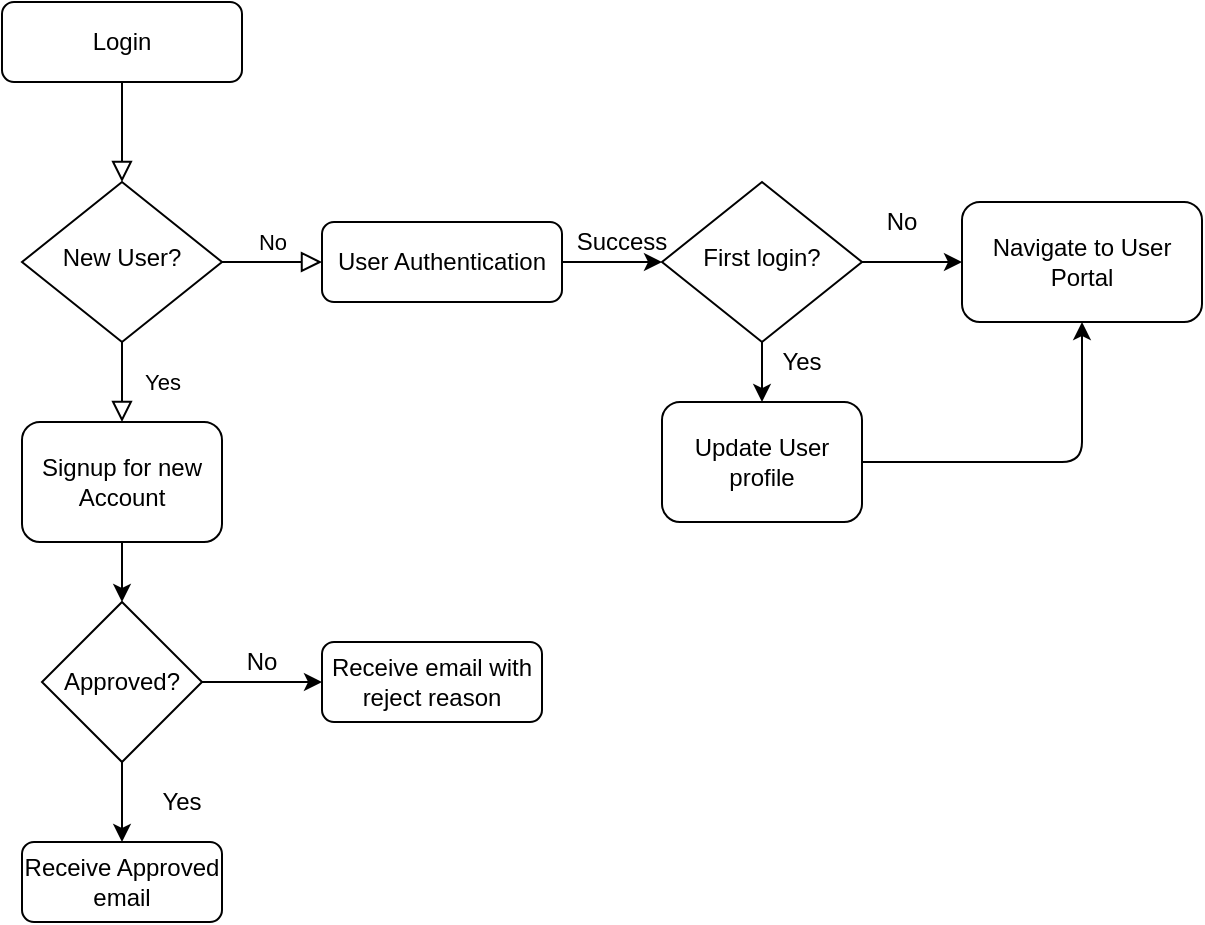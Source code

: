 <mxfile version="13.3.0" type="device" pages="3"><diagram id="C5RBs43oDa-KdzZeNtuy" name="User flow"><mxGraphModel dx="946" dy="548" grid="1" gridSize="10" guides="1" tooltips="1" connect="1" arrows="1" fold="1" page="1" pageScale="1" pageWidth="827" pageHeight="1169" math="0" shadow="0"><root><mxCell id="WIyWlLk6GJQsqaUBKTNV-0"/><mxCell id="WIyWlLk6GJQsqaUBKTNV-1" parent="WIyWlLk6GJQsqaUBKTNV-0"/><mxCell id="WIyWlLk6GJQsqaUBKTNV-2" value="" style="rounded=0;html=1;jettySize=auto;orthogonalLoop=1;fontSize=11;endArrow=block;endFill=0;endSize=8;strokeWidth=1;shadow=0;labelBackgroundColor=none;edgeStyle=orthogonalEdgeStyle;" parent="WIyWlLk6GJQsqaUBKTNV-1" source="WIyWlLk6GJQsqaUBKTNV-3" target="WIyWlLk6GJQsqaUBKTNV-6" edge="1"><mxGeometry relative="1" as="geometry"/></mxCell><mxCell id="WIyWlLk6GJQsqaUBKTNV-3" value="Login" style="rounded=1;whiteSpace=wrap;html=1;fontSize=12;glass=0;strokeWidth=1;shadow=0;" parent="WIyWlLk6GJQsqaUBKTNV-1" vertex="1"><mxGeometry x="160" y="80" width="120" height="40" as="geometry"/></mxCell><mxCell id="WIyWlLk6GJQsqaUBKTNV-4" value="Yes" style="rounded=0;html=1;jettySize=auto;orthogonalLoop=1;fontSize=11;endArrow=block;endFill=0;endSize=8;strokeWidth=1;shadow=0;labelBackgroundColor=none;edgeStyle=orthogonalEdgeStyle;" parent="WIyWlLk6GJQsqaUBKTNV-1" source="WIyWlLk6GJQsqaUBKTNV-6" edge="1"><mxGeometry y="20" relative="1" as="geometry"><mxPoint as="offset"/><mxPoint x="220" y="290" as="targetPoint"/></mxGeometry></mxCell><mxCell id="WIyWlLk6GJQsqaUBKTNV-5" value="No" style="edgeStyle=orthogonalEdgeStyle;rounded=0;html=1;jettySize=auto;orthogonalLoop=1;fontSize=11;endArrow=block;endFill=0;endSize=8;strokeWidth=1;shadow=0;labelBackgroundColor=none;" parent="WIyWlLk6GJQsqaUBKTNV-1" source="WIyWlLk6GJQsqaUBKTNV-6" target="WIyWlLk6GJQsqaUBKTNV-7" edge="1"><mxGeometry y="10" relative="1" as="geometry"><mxPoint as="offset"/></mxGeometry></mxCell><mxCell id="WIyWlLk6GJQsqaUBKTNV-6" value="New User?" style="rhombus;whiteSpace=wrap;html=1;shadow=0;fontFamily=Helvetica;fontSize=12;align=center;strokeWidth=1;spacing=6;spacingTop=-4;" parent="WIyWlLk6GJQsqaUBKTNV-1" vertex="1"><mxGeometry x="170" y="170" width="100" height="80" as="geometry"/></mxCell><mxCell id="WIyWlLk6GJQsqaUBKTNV-7" value="User Authentication" style="rounded=1;whiteSpace=wrap;html=1;fontSize=12;glass=0;strokeWidth=1;shadow=0;" parent="WIyWlLk6GJQsqaUBKTNV-1" vertex="1"><mxGeometry x="320" y="190" width="120" height="40" as="geometry"/></mxCell><mxCell id="WpPh974P6eFuINHDQC08-2" value="Signup for new Account" style="rounded=1;whiteSpace=wrap;html=1;" parent="WIyWlLk6GJQsqaUBKTNV-1" vertex="1"><mxGeometry x="170" y="290" width="100" height="60" as="geometry"/></mxCell><mxCell id="WpPh974P6eFuINHDQC08-4" value="Approved?" style="rhombus;whiteSpace=wrap;html=1;" parent="WIyWlLk6GJQsqaUBKTNV-1" vertex="1"><mxGeometry x="180" y="380" width="80" height="80" as="geometry"/></mxCell><mxCell id="WpPh974P6eFuINHDQC08-9" value="" style="endArrow=classic;html=1;exitX=0.5;exitY=1;exitDx=0;exitDy=0;" parent="WIyWlLk6GJQsqaUBKTNV-1" source="WpPh974P6eFuINHDQC08-2" target="WpPh974P6eFuINHDQC08-4" edge="1"><mxGeometry width="50" height="50" relative="1" as="geometry"><mxPoint x="410" y="310" as="sourcePoint"/><mxPoint x="460" y="260" as="targetPoint"/></mxGeometry></mxCell><mxCell id="WpPh974P6eFuINHDQC08-10" value="Receive email with reject reason" style="rounded=1;whiteSpace=wrap;html=1;" parent="WIyWlLk6GJQsqaUBKTNV-1" vertex="1"><mxGeometry x="320" y="400" width="110" height="40" as="geometry"/></mxCell><mxCell id="WpPh974P6eFuINHDQC08-11" value="" style="endArrow=classic;html=1;exitX=1;exitY=0.5;exitDx=0;exitDy=0;entryX=0;entryY=0.5;entryDx=0;entryDy=0;" parent="WIyWlLk6GJQsqaUBKTNV-1" source="WpPh974P6eFuINHDQC08-4" target="WpPh974P6eFuINHDQC08-10" edge="1"><mxGeometry width="50" height="50" relative="1" as="geometry"><mxPoint x="260" y="450" as="sourcePoint"/><mxPoint x="310" y="400" as="targetPoint"/></mxGeometry></mxCell><mxCell id="WpPh974P6eFuINHDQC08-12" value="No" style="text;html=1;strokeColor=none;fillColor=none;align=center;verticalAlign=middle;whiteSpace=wrap;rounded=0;" parent="WIyWlLk6GJQsqaUBKTNV-1" vertex="1"><mxGeometry x="270" y="400" width="40" height="20" as="geometry"/></mxCell><mxCell id="WpPh974P6eFuINHDQC08-13" value="Receive Approved email" style="rounded=1;whiteSpace=wrap;html=1;" parent="WIyWlLk6GJQsqaUBKTNV-1" vertex="1"><mxGeometry x="170" y="500" width="100" height="40" as="geometry"/></mxCell><mxCell id="WpPh974P6eFuINHDQC08-14" value="" style="endArrow=classic;html=1;exitX=0.5;exitY=1;exitDx=0;exitDy=0;entryX=0.5;entryY=0;entryDx=0;entryDy=0;" parent="WIyWlLk6GJQsqaUBKTNV-1" source="WpPh974P6eFuINHDQC08-4" target="WpPh974P6eFuINHDQC08-13" edge="1"><mxGeometry width="50" height="50" relative="1" as="geometry"><mxPoint x="210" y="510" as="sourcePoint"/><mxPoint x="260" y="460" as="targetPoint"/></mxGeometry></mxCell><mxCell id="WpPh974P6eFuINHDQC08-15" value="Yes" style="text;html=1;strokeColor=none;fillColor=none;align=center;verticalAlign=middle;whiteSpace=wrap;rounded=0;" parent="WIyWlLk6GJQsqaUBKTNV-1" vertex="1"><mxGeometry x="230" y="470" width="40" height="20" as="geometry"/></mxCell><mxCell id="4ODOZ094HLgFlPleEEnQ-3" value="First login?" style="rhombus;whiteSpace=wrap;html=1;shadow=0;fontFamily=Helvetica;fontSize=12;align=center;strokeWidth=1;spacing=6;spacingTop=-4;" vertex="1" parent="WIyWlLk6GJQsqaUBKTNV-1"><mxGeometry x="490" y="170" width="100" height="80" as="geometry"/></mxCell><mxCell id="4ODOZ094HLgFlPleEEnQ-4" value="" style="endArrow=classic;html=1;entryX=0;entryY=0.5;entryDx=0;entryDy=0;exitX=1;exitY=0.5;exitDx=0;exitDy=0;" edge="1" parent="WIyWlLk6GJQsqaUBKTNV-1" source="WIyWlLk6GJQsqaUBKTNV-7" target="4ODOZ094HLgFlPleEEnQ-3"><mxGeometry width="50" height="50" relative="1" as="geometry"><mxPoint x="390" y="320" as="sourcePoint"/><mxPoint x="440" y="270" as="targetPoint"/></mxGeometry></mxCell><mxCell id="4ODOZ094HLgFlPleEEnQ-5" value="" style="endArrow=classic;html=1;exitX=1;exitY=0.5;exitDx=0;exitDy=0;" edge="1" parent="WIyWlLk6GJQsqaUBKTNV-1" source="4ODOZ094HLgFlPleEEnQ-3"><mxGeometry width="50" height="50" relative="1" as="geometry"><mxPoint x="610" y="220" as="sourcePoint"/><mxPoint x="640" y="210" as="targetPoint"/></mxGeometry></mxCell><mxCell id="4ODOZ094HLgFlPleEEnQ-6" value="" style="endArrow=classic;html=1;exitX=0.5;exitY=1;exitDx=0;exitDy=0;" edge="1" parent="WIyWlLk6GJQsqaUBKTNV-1" source="4ODOZ094HLgFlPleEEnQ-3"><mxGeometry width="50" height="50" relative="1" as="geometry"><mxPoint x="530" y="280" as="sourcePoint"/><mxPoint x="540" y="280" as="targetPoint"/></mxGeometry></mxCell><mxCell id="4ODOZ094HLgFlPleEEnQ-7" value="Success" style="text;html=1;strokeColor=none;fillColor=none;align=center;verticalAlign=middle;whiteSpace=wrap;rounded=0;" vertex="1" parent="WIyWlLk6GJQsqaUBKTNV-1"><mxGeometry x="450" y="190" width="40" height="20" as="geometry"/></mxCell><mxCell id="4ODOZ094HLgFlPleEEnQ-8" value="No" style="text;html=1;strokeColor=none;fillColor=none;align=center;verticalAlign=middle;whiteSpace=wrap;rounded=0;" vertex="1" parent="WIyWlLk6GJQsqaUBKTNV-1"><mxGeometry x="590" y="180" width="40" height="20" as="geometry"/></mxCell><mxCell id="4ODOZ094HLgFlPleEEnQ-9" value="Yes" style="text;html=1;strokeColor=none;fillColor=none;align=center;verticalAlign=middle;whiteSpace=wrap;rounded=0;" vertex="1" parent="WIyWlLk6GJQsqaUBKTNV-1"><mxGeometry x="540" y="250" width="40" height="20" as="geometry"/></mxCell><mxCell id="4ODOZ094HLgFlPleEEnQ-10" value="Update User profile" style="rounded=1;whiteSpace=wrap;html=1;" vertex="1" parent="WIyWlLk6GJQsqaUBKTNV-1"><mxGeometry x="490" y="280" width="100" height="60" as="geometry"/></mxCell><mxCell id="4ODOZ094HLgFlPleEEnQ-12" value="Navigate to User Portal" style="rounded=1;whiteSpace=wrap;html=1;" vertex="1" parent="WIyWlLk6GJQsqaUBKTNV-1"><mxGeometry x="640" y="180" width="120" height="60" as="geometry"/></mxCell><mxCell id="4ODOZ094HLgFlPleEEnQ-13" value="" style="endArrow=classic;html=1;exitX=1;exitY=0.5;exitDx=0;exitDy=0;entryX=0.5;entryY=1;entryDx=0;entryDy=0;" edge="1" parent="WIyWlLk6GJQsqaUBKTNV-1" source="4ODOZ094HLgFlPleEEnQ-10" target="4ODOZ094HLgFlPleEEnQ-12"><mxGeometry width="50" height="50" relative="1" as="geometry"><mxPoint x="610" y="330" as="sourcePoint"/><mxPoint x="660" y="280" as="targetPoint"/><Array as="points"><mxPoint x="700" y="310"/></Array></mxGeometry></mxCell></root></mxGraphModel></diagram><diagram id="LLd2Jq3o9HyVC-2hWbmc" name="Admin flow"><mxGraphModel dx="946" dy="548" grid="1" gridSize="10" guides="1" tooltips="1" connect="1" arrows="1" fold="1" page="1" pageScale="1" pageWidth="850" pageHeight="1100" math="0" shadow="0"><root><mxCell id="6kwhJRIwjpSF8En59gUF-0"/><mxCell id="6kwhJRIwjpSF8En59gUF-1" parent="6kwhJRIwjpSF8En59gUF-0"/><mxCell id="yDiK1W4PvkqxjM6x57WD-0" value="Login" style="rounded=1;whiteSpace=wrap;html=1;fontSize=12;glass=0;strokeWidth=1;shadow=0;" vertex="1" parent="6kwhJRIwjpSF8En59gUF-1"><mxGeometry x="200" y="80" width="120" height="40" as="geometry"/></mxCell><mxCell id="yDiK1W4PvkqxjM6x57WD-1" value="Admin Panel" style="rounded=1;whiteSpace=wrap;html=1;" vertex="1" parent="6kwhJRIwjpSF8En59gUF-1"><mxGeometry x="200" y="160" width="120" height="40" as="geometry"/></mxCell><mxCell id="yDiK1W4PvkqxjM6x57WD-2" value="" style="endArrow=classic;html=1;entryX=0.5;entryY=0;entryDx=0;entryDy=0;" edge="1" parent="6kwhJRIwjpSF8En59gUF-1" target="yDiK1W4PvkqxjM6x57WD-1"><mxGeometry width="50" height="50" relative="1" as="geometry"><mxPoint x="260" y="121" as="sourcePoint"/><mxPoint x="285" y="110" as="targetPoint"/></mxGeometry></mxCell><mxCell id="yDiK1W4PvkqxjM6x57WD-3" value="Click on Admin Panel" style="text;html=1;strokeColor=none;fillColor=none;align=center;verticalAlign=middle;whiteSpace=wrap;rounded=0;" vertex="1" parent="6kwhJRIwjpSF8En59gUF-1"><mxGeometry x="210" y="130" width="120" height="10" as="geometry"/></mxCell><mxCell id="yDiK1W4PvkqxjM6x57WD-28" value="" style="edgeStyle=orthogonalEdgeStyle;rounded=0;orthogonalLoop=1;jettySize=auto;html=1;" edge="1" parent="6kwhJRIwjpSF8En59gUF-1" source="yDiK1W4PvkqxjM6x57WD-5" target="yDiK1W4PvkqxjM6x57WD-26"><mxGeometry relative="1" as="geometry"/></mxCell><mxCell id="yDiK1W4PvkqxjM6x57WD-5" value="User Manager" style="rounded=1;whiteSpace=wrap;html=1;" vertex="1" parent="6kwhJRIwjpSF8En59gUF-1"><mxGeometry x="200" y="240" width="120" height="40" as="geometry"/></mxCell><mxCell id="yDiK1W4PvkqxjM6x57WD-6" value="" style="endArrow=classic;html=1;exitX=0.5;exitY=1;exitDx=0;exitDy=0;entryX=0.5;entryY=0;entryDx=0;entryDy=0;" edge="1" parent="6kwhJRIwjpSF8En59gUF-1" source="yDiK1W4PvkqxjM6x57WD-1" target="yDiK1W4PvkqxjM6x57WD-5"><mxGeometry width="50" height="50" relative="1" as="geometry"><mxPoint x="350" y="230" as="sourcePoint"/><mxPoint x="400" y="180" as="targetPoint"/></mxGeometry></mxCell><mxCell id="yDiK1W4PvkqxjM6x57WD-7" value="Click on User Manager" style="text;html=1;strokeColor=none;fillColor=none;align=center;verticalAlign=middle;whiteSpace=wrap;rounded=0;" vertex="1" parent="6kwhJRIwjpSF8En59gUF-1"><mxGeometry x="190" y="210" width="140" height="10" as="geometry"/></mxCell><mxCell id="yDiK1W4PvkqxjM6x57WD-9" value="List of Pending Users" style="rounded=1;whiteSpace=wrap;html=1;" vertex="1" parent="6kwhJRIwjpSF8En59gUF-1"><mxGeometry x="200" y="320" width="120" height="40" as="geometry"/></mxCell><mxCell id="yDiK1W4PvkqxjM6x57WD-10" value="" style="endArrow=classic;html=1;exitX=0.5;exitY=1;exitDx=0;exitDy=0;entryX=0.5;entryY=0;entryDx=0;entryDy=0;" edge="1" parent="6kwhJRIwjpSF8En59gUF-1" source="yDiK1W4PvkqxjM6x57WD-5" target="yDiK1W4PvkqxjM6x57WD-9"><mxGeometry width="50" height="50" relative="1" as="geometry"><mxPoint x="260" y="310" as="sourcePoint"/><mxPoint x="310" y="260" as="targetPoint"/></mxGeometry></mxCell><mxCell id="yDiK1W4PvkqxjM6x57WD-11" value="Filter Pending Users" style="text;html=1;strokeColor=none;fillColor=none;align=center;verticalAlign=middle;whiteSpace=wrap;rounded=0;" vertex="1" parent="6kwhJRIwjpSF8En59gUF-1"><mxGeometry x="180" y="290" width="160" height="20" as="geometry"/></mxCell><mxCell id="yDiK1W4PvkqxjM6x57WD-12" value="Show User details" style="rounded=1;whiteSpace=wrap;html=1;" vertex="1" parent="6kwhJRIwjpSF8En59gUF-1"><mxGeometry x="200" y="400" width="120" height="40" as="geometry"/></mxCell><mxCell id="yDiK1W4PvkqxjM6x57WD-13" value="" style="endArrow=classic;html=1;exitX=0.5;exitY=1;exitDx=0;exitDy=0;entryX=0.5;entryY=0;entryDx=0;entryDy=0;" edge="1" parent="6kwhJRIwjpSF8En59gUF-1" source="yDiK1W4PvkqxjM6x57WD-9" target="yDiK1W4PvkqxjM6x57WD-12"><mxGeometry width="50" height="50" relative="1" as="geometry"><mxPoint x="300" y="390" as="sourcePoint"/><mxPoint x="350" y="340" as="targetPoint"/></mxGeometry></mxCell><mxCell id="yDiK1W4PvkqxjM6x57WD-14" value="Click on Pending User entry" style="text;html=1;strokeColor=none;fillColor=none;align=center;verticalAlign=middle;whiteSpace=wrap;rounded=0;" vertex="1" parent="6kwhJRIwjpSF8En59gUF-1"><mxGeometry x="180" y="370" width="170" height="20" as="geometry"/></mxCell><mxCell id="yDiK1W4PvkqxjM6x57WD-15" value="Update User" style="rhombus;whiteSpace=wrap;html=1;" vertex="1" parent="6kwhJRIwjpSF8En59gUF-1"><mxGeometry x="220" y="480" width="80" height="80" as="geometry"/></mxCell><mxCell id="yDiK1W4PvkqxjM6x57WD-16" value="" style="endArrow=classic;html=1;exitX=0.5;exitY=1;exitDx=0;exitDy=0;entryX=0.5;entryY=0;entryDx=0;entryDy=0;" edge="1" parent="6kwhJRIwjpSF8En59gUF-1" source="yDiK1W4PvkqxjM6x57WD-12" target="yDiK1W4PvkqxjM6x57WD-15"><mxGeometry width="50" height="50" relative="1" as="geometry"><mxPoint x="310" y="480" as="sourcePoint"/><mxPoint x="360" y="430" as="targetPoint"/></mxGeometry></mxCell><mxCell id="yDiK1W4PvkqxjM6x57WD-17" value="User Approved" style="rounded=1;whiteSpace=wrap;html=1;" vertex="1" parent="6kwhJRIwjpSF8En59gUF-1"><mxGeometry x="200" y="600" width="120" height="40" as="geometry"/></mxCell><mxCell id="yDiK1W4PvkqxjM6x57WD-18" value="Add Reject Reason" style="rounded=1;whiteSpace=wrap;html=1;" vertex="1" parent="6kwhJRIwjpSF8En59gUF-1"><mxGeometry x="340" y="495" width="110" height="50" as="geometry"/></mxCell><mxCell id="yDiK1W4PvkqxjM6x57WD-19" value="" style="endArrow=classic;html=1;entryX=0;entryY=0.5;entryDx=0;entryDy=0;" edge="1" parent="6kwhJRIwjpSF8En59gUF-1" target="yDiK1W4PvkqxjM6x57WD-18"><mxGeometry width="50" height="50" relative="1" as="geometry"><mxPoint x="300" y="520" as="sourcePoint"/><mxPoint x="350" y="470" as="targetPoint"/></mxGeometry></mxCell><mxCell id="yDiK1W4PvkqxjM6x57WD-20" value="" style="endArrow=classic;html=1;exitX=0.5;exitY=1;exitDx=0;exitDy=0;entryX=0.5;entryY=0;entryDx=0;entryDy=0;" edge="1" parent="6kwhJRIwjpSF8En59gUF-1" source="yDiK1W4PvkqxjM6x57WD-15" target="yDiK1W4PvkqxjM6x57WD-17"><mxGeometry width="50" height="50" relative="1" as="geometry"><mxPoint x="270" y="580" as="sourcePoint"/><mxPoint x="320" y="530" as="targetPoint"/></mxGeometry></mxCell><mxCell id="yDiK1W4PvkqxjM6x57WD-21" value="Approved" style="text;html=1;strokeColor=none;fillColor=none;align=center;verticalAlign=middle;whiteSpace=wrap;rounded=0;" vertex="1" parent="6kwhJRIwjpSF8En59gUF-1"><mxGeometry x="270" y="560" width="40" height="20" as="geometry"/></mxCell><mxCell id="yDiK1W4PvkqxjM6x57WD-22" value="Rejected" style="text;html=1;strokeColor=none;fillColor=none;align=center;verticalAlign=middle;whiteSpace=wrap;rounded=0;" vertex="1" parent="6kwhJRIwjpSF8En59gUF-1"><mxGeometry x="300" y="495" width="40" height="20" as="geometry"/></mxCell><mxCell id="yDiK1W4PvkqxjM6x57WD-24" value="Reject Email sent to User" style="rounded=1;whiteSpace=wrap;html=1;" vertex="1" parent="6kwhJRIwjpSF8En59gUF-1"><mxGeometry x="490" y="497.5" width="130" height="45" as="geometry"/></mxCell><mxCell id="yDiK1W4PvkqxjM6x57WD-25" value="" style="endArrow=classic;html=1;exitX=1;exitY=0.5;exitDx=0;exitDy=0;entryX=0;entryY=0.5;entryDx=0;entryDy=0;" edge="1" parent="6kwhJRIwjpSF8En59gUF-1" source="yDiK1W4PvkqxjM6x57WD-18" target="yDiK1W4PvkqxjM6x57WD-24"><mxGeometry width="50" height="50" relative="1" as="geometry"><mxPoint x="460" y="470" as="sourcePoint"/><mxPoint x="510" y="420" as="targetPoint"/></mxGeometry></mxCell><mxCell id="yDiK1W4PvkqxjM6x57WD-30" value="" style="edgeStyle=orthogonalEdgeStyle;rounded=0;orthogonalLoop=1;jettySize=auto;html=1;" edge="1" parent="6kwhJRIwjpSF8En59gUF-1" source="yDiK1W4PvkqxjM6x57WD-26" target="yDiK1W4PvkqxjM6x57WD-29"><mxGeometry relative="1" as="geometry"/></mxCell><mxCell id="yDiK1W4PvkqxjM6x57WD-26" value="Click on Approved User" style="rounded=1;whiteSpace=wrap;html=1;" vertex="1" parent="6kwhJRIwjpSF8En59gUF-1"><mxGeometry x="360" y="240" width="120" height="40" as="geometry"/></mxCell><mxCell id="yDiK1W4PvkqxjM6x57WD-33" value="" style="edgeStyle=orthogonalEdgeStyle;rounded=0;orthogonalLoop=1;jettySize=auto;html=1;" edge="1" parent="6kwhJRIwjpSF8En59gUF-1" source="yDiK1W4PvkqxjM6x57WD-29" target="yDiK1W4PvkqxjM6x57WD-31"><mxGeometry relative="1" as="geometry"/></mxCell><mxCell id="yDiK1W4PvkqxjM6x57WD-29" value="Show User Details" style="rounded=1;whiteSpace=wrap;html=1;" vertex="1" parent="6kwhJRIwjpSF8En59gUF-1"><mxGeometry x="520" y="240" width="120" height="40" as="geometry"/></mxCell><mxCell id="yDiK1W4PvkqxjM6x57WD-31" value="Delete User?" style="rhombus;whiteSpace=wrap;html=1;" vertex="1" parent="6kwhJRIwjpSF8En59gUF-1"><mxGeometry x="680" y="220" width="80" height="80" as="geometry"/></mxCell><mxCell id="yDiK1W4PvkqxjM6x57WD-32" value="User Deleted" style="rounded=1;whiteSpace=wrap;html=1;" vertex="1" parent="6kwhJRIwjpSF8En59gUF-1"><mxGeometry x="675" y="330" width="90" height="40" as="geometry"/></mxCell><mxCell id="yDiK1W4PvkqxjM6x57WD-40" value="" style="endArrow=classic;html=1;exitX=0.5;exitY=1;exitDx=0;exitDy=0;entryX=0.5;entryY=0;entryDx=0;entryDy=0;" edge="1" parent="6kwhJRIwjpSF8En59gUF-1" source="yDiK1W4PvkqxjM6x57WD-31" target="yDiK1W4PvkqxjM6x57WD-32"><mxGeometry width="50" height="50" relative="1" as="geometry"><mxPoint x="750" y="320" as="sourcePoint"/><mxPoint x="800" y="270" as="targetPoint"/></mxGeometry></mxCell><mxCell id="yDiK1W4PvkqxjM6x57WD-41" value="Yes" style="text;html=1;strokeColor=none;fillColor=none;align=center;verticalAlign=middle;whiteSpace=wrap;rounded=0;" vertex="1" parent="6kwhJRIwjpSF8En59gUF-1"><mxGeometry x="720" y="300" width="40" height="20" as="geometry"/></mxCell></root></mxGraphModel></diagram><diagram id="mwOm_c0SAu4N3s3Jmjw6" name="Super Admin Flow"><mxGraphModel dx="946" dy="548" grid="1" gridSize="10" guides="1" tooltips="1" connect="1" arrows="1" fold="1" page="1" pageScale="1" pageWidth="850" pageHeight="1100" math="0" shadow="0"><root><mxCell id="NGZmS3lknwURiPOp6Os6-0"/><mxCell id="NGZmS3lknwURiPOp6Os6-1" parent="NGZmS3lknwURiPOp6Os6-0"/><mxCell id="NGZmS3lknwURiPOp6Os6-2" value="Login" style="rounded=1;whiteSpace=wrap;html=1;fontSize=12;glass=0;strokeWidth=1;shadow=0;" vertex="1" parent="NGZmS3lknwURiPOp6Os6-1"><mxGeometry x="190" y="20" width="120" height="40" as="geometry"/></mxCell><mxCell id="NGZmS3lknwURiPOp6Os6-3" value="Admin Panel" style="rounded=1;whiteSpace=wrap;html=1;" vertex="1" parent="NGZmS3lknwURiPOp6Os6-1"><mxGeometry x="190" y="100" width="120" height="40" as="geometry"/></mxCell><mxCell id="NGZmS3lknwURiPOp6Os6-4" value="" style="endArrow=classic;html=1;entryX=0.5;entryY=0;entryDx=0;entryDy=0;" edge="1" parent="NGZmS3lknwURiPOp6Os6-1" target="NGZmS3lknwURiPOp6Os6-3"><mxGeometry width="50" height="50" relative="1" as="geometry"><mxPoint x="250" y="61" as="sourcePoint"/><mxPoint x="275" y="50" as="targetPoint"/></mxGeometry></mxCell><mxCell id="NGZmS3lknwURiPOp6Os6-5" value="Click on Admin Panel" style="text;html=1;strokeColor=none;fillColor=none;align=center;verticalAlign=middle;whiteSpace=wrap;rounded=0;" vertex="1" parent="NGZmS3lknwURiPOp6Os6-1"><mxGeometry x="200" y="70" width="120" height="10" as="geometry"/></mxCell><mxCell id="NGZmS3lknwURiPOp6Os6-6" value="" style="edgeStyle=orthogonalEdgeStyle;rounded=0;orthogonalLoop=1;jettySize=auto;html=1;" edge="1" parent="NGZmS3lknwURiPOp6Os6-1" source="NGZmS3lknwURiPOp6Os6-7" target="NGZmS3lknwURiPOp6Os6-27"><mxGeometry relative="1" as="geometry"/></mxCell><mxCell id="NGZmS3lknwURiPOp6Os6-7" value="User Manager" style="rounded=1;whiteSpace=wrap;html=1;" vertex="1" parent="NGZmS3lknwURiPOp6Os6-1"><mxGeometry x="190" y="180" width="120" height="40" as="geometry"/></mxCell><mxCell id="NGZmS3lknwURiPOp6Os6-8" value="" style="endArrow=classic;html=1;exitX=0.5;exitY=1;exitDx=0;exitDy=0;entryX=0.5;entryY=0;entryDx=0;entryDy=0;" edge="1" parent="NGZmS3lknwURiPOp6Os6-1" source="NGZmS3lknwURiPOp6Os6-3" target="NGZmS3lknwURiPOp6Os6-7"><mxGeometry width="50" height="50" relative="1" as="geometry"><mxPoint x="340" y="170" as="sourcePoint"/><mxPoint x="390" y="120" as="targetPoint"/></mxGeometry></mxCell><mxCell id="NGZmS3lknwURiPOp6Os6-9" value="Click on User Manager" style="text;html=1;strokeColor=none;fillColor=none;align=center;verticalAlign=middle;whiteSpace=wrap;rounded=0;" vertex="1" parent="NGZmS3lknwURiPOp6Os6-1"><mxGeometry x="180" y="150" width="140" height="10" as="geometry"/></mxCell><mxCell id="NGZmS3lknwURiPOp6Os6-10" value="List of Pending Users" style="rounded=1;whiteSpace=wrap;html=1;" vertex="1" parent="NGZmS3lknwURiPOp6Os6-1"><mxGeometry x="190" y="260" width="120" height="40" as="geometry"/></mxCell><mxCell id="NGZmS3lknwURiPOp6Os6-11" value="" style="endArrow=classic;html=1;exitX=0.5;exitY=1;exitDx=0;exitDy=0;entryX=0.5;entryY=0;entryDx=0;entryDy=0;" edge="1" parent="NGZmS3lknwURiPOp6Os6-1" source="NGZmS3lknwURiPOp6Os6-7" target="NGZmS3lknwURiPOp6Os6-10"><mxGeometry width="50" height="50" relative="1" as="geometry"><mxPoint x="250" y="250" as="sourcePoint"/><mxPoint x="300" y="200" as="targetPoint"/></mxGeometry></mxCell><mxCell id="NGZmS3lknwURiPOp6Os6-12" value="Filter Pending Users" style="text;html=1;strokeColor=none;fillColor=none;align=center;verticalAlign=middle;whiteSpace=wrap;rounded=0;" vertex="1" parent="NGZmS3lknwURiPOp6Os6-1"><mxGeometry x="170" y="230" width="160" height="20" as="geometry"/></mxCell><mxCell id="NGZmS3lknwURiPOp6Os6-13" value="Show User details" style="rounded=1;whiteSpace=wrap;html=1;" vertex="1" parent="NGZmS3lknwURiPOp6Os6-1"><mxGeometry x="190" y="340" width="120" height="40" as="geometry"/></mxCell><mxCell id="NGZmS3lknwURiPOp6Os6-14" value="" style="endArrow=classic;html=1;exitX=0.5;exitY=1;exitDx=0;exitDy=0;entryX=0.5;entryY=0;entryDx=0;entryDy=0;" edge="1" parent="NGZmS3lknwURiPOp6Os6-1" source="NGZmS3lknwURiPOp6Os6-10" target="NGZmS3lknwURiPOp6Os6-13"><mxGeometry width="50" height="50" relative="1" as="geometry"><mxPoint x="290" y="330" as="sourcePoint"/><mxPoint x="340" y="280" as="targetPoint"/></mxGeometry></mxCell><mxCell id="NGZmS3lknwURiPOp6Os6-15" value="Click on Pending User entry" style="text;html=1;strokeColor=none;fillColor=none;align=center;verticalAlign=middle;whiteSpace=wrap;rounded=0;" vertex="1" parent="NGZmS3lknwURiPOp6Os6-1"><mxGeometry x="170" y="310" width="170" height="20" as="geometry"/></mxCell><mxCell id="NGZmS3lknwURiPOp6Os6-35" value="" style="edgeStyle=orthogonalEdgeStyle;rounded=0;orthogonalLoop=1;jettySize=auto;html=1;" edge="1" parent="NGZmS3lknwURiPOp6Os6-1" source="NGZmS3lknwURiPOp6Os6-16" target="NGZmS3lknwURiPOp6Os6-34"><mxGeometry relative="1" as="geometry"/></mxCell><mxCell id="NGZmS3lknwURiPOp6Os6-16" value="Update User" style="rhombus;whiteSpace=wrap;html=1;" vertex="1" parent="NGZmS3lknwURiPOp6Os6-1"><mxGeometry x="210" y="420" width="80" height="80" as="geometry"/></mxCell><mxCell id="NGZmS3lknwURiPOp6Os6-17" value="" style="endArrow=classic;html=1;exitX=0.5;exitY=1;exitDx=0;exitDy=0;entryX=0.5;entryY=0;entryDx=0;entryDy=0;" edge="1" parent="NGZmS3lknwURiPOp6Os6-1" source="NGZmS3lknwURiPOp6Os6-13" target="NGZmS3lknwURiPOp6Os6-16"><mxGeometry width="50" height="50" relative="1" as="geometry"><mxPoint x="300" y="420" as="sourcePoint"/><mxPoint x="350" y="370" as="targetPoint"/></mxGeometry></mxCell><mxCell id="NGZmS3lknwURiPOp6Os6-18" value="User Approved" style="rounded=1;whiteSpace=wrap;html=1;" vertex="1" parent="NGZmS3lknwURiPOp6Os6-1"><mxGeometry x="190" y="630" width="120" height="40" as="geometry"/></mxCell><mxCell id="NGZmS3lknwURiPOp6Os6-19" value="Add Reject Reason" style="rounded=1;whiteSpace=wrap;html=1;" vertex="1" parent="NGZmS3lknwURiPOp6Os6-1"><mxGeometry x="350" y="435" width="110" height="50" as="geometry"/></mxCell><mxCell id="NGZmS3lknwURiPOp6Os6-20" value="" style="endArrow=classic;html=1;entryX=0;entryY=0.5;entryDx=0;entryDy=0;" edge="1" parent="NGZmS3lknwURiPOp6Os6-1" target="NGZmS3lknwURiPOp6Os6-19"><mxGeometry width="50" height="50" relative="1" as="geometry"><mxPoint x="290" y="460" as="sourcePoint"/><mxPoint x="340" y="410" as="targetPoint"/></mxGeometry></mxCell><mxCell id="NGZmS3lknwURiPOp6Os6-22" value="Approved" style="text;html=1;strokeColor=none;fillColor=none;align=center;verticalAlign=middle;whiteSpace=wrap;rounded=0;" vertex="1" parent="NGZmS3lknwURiPOp6Os6-1"><mxGeometry x="260" y="500" width="40" height="20" as="geometry"/></mxCell><mxCell id="NGZmS3lknwURiPOp6Os6-23" value="Rejected" style="text;html=1;strokeColor=none;fillColor=none;align=center;verticalAlign=middle;whiteSpace=wrap;rounded=0;" vertex="1" parent="NGZmS3lknwURiPOp6Os6-1"><mxGeometry x="290" y="435" width="40" height="20" as="geometry"/></mxCell><mxCell id="NGZmS3lknwURiPOp6Os6-24" value="Reject Email sent to User" style="rounded=1;whiteSpace=wrap;html=1;" vertex="1" parent="NGZmS3lknwURiPOp6Os6-1"><mxGeometry x="505" y="437.5" width="130" height="45" as="geometry"/></mxCell><mxCell id="NGZmS3lknwURiPOp6Os6-25" value="" style="endArrow=classic;html=1;exitX=1;exitY=0.5;exitDx=0;exitDy=0;entryX=0;entryY=0.5;entryDx=0;entryDy=0;" edge="1" parent="NGZmS3lknwURiPOp6Os6-1" source="NGZmS3lknwURiPOp6Os6-19" target="NGZmS3lknwURiPOp6Os6-24"><mxGeometry width="50" height="50" relative="1" as="geometry"><mxPoint x="450" y="410" as="sourcePoint"/><mxPoint x="500" y="360" as="targetPoint"/></mxGeometry></mxCell><mxCell id="NGZmS3lknwURiPOp6Os6-26" value="" style="edgeStyle=orthogonalEdgeStyle;rounded=0;orthogonalLoop=1;jettySize=auto;html=1;" edge="1" parent="NGZmS3lknwURiPOp6Os6-1" source="NGZmS3lknwURiPOp6Os6-27" target="NGZmS3lknwURiPOp6Os6-29"><mxGeometry relative="1" as="geometry"/></mxCell><mxCell id="NGZmS3lknwURiPOp6Os6-27" value="Click on Approved User" style="rounded=1;whiteSpace=wrap;html=1;" vertex="1" parent="NGZmS3lknwURiPOp6Os6-1"><mxGeometry x="350" y="180" width="120" height="40" as="geometry"/></mxCell><mxCell id="NGZmS3lknwURiPOp6Os6-28" value="" style="edgeStyle=orthogonalEdgeStyle;rounded=0;orthogonalLoop=1;jettySize=auto;html=1;" edge="1" parent="NGZmS3lknwURiPOp6Os6-1" source="NGZmS3lknwURiPOp6Os6-29" target="NGZmS3lknwURiPOp6Os6-30"><mxGeometry relative="1" as="geometry"/></mxCell><mxCell id="NGZmS3lknwURiPOp6Os6-29" value="Show User Details" style="rounded=1;whiteSpace=wrap;html=1;" vertex="1" parent="NGZmS3lknwURiPOp6Os6-1"><mxGeometry x="510" y="180" width="120" height="40" as="geometry"/></mxCell><mxCell id="NGZmS3lknwURiPOp6Os6-30" value="Delete User?" style="rhombus;whiteSpace=wrap;html=1;" vertex="1" parent="NGZmS3lknwURiPOp6Os6-1"><mxGeometry x="670" y="160" width="80" height="80" as="geometry"/></mxCell><mxCell id="NGZmS3lknwURiPOp6Os6-31" value="User Deleted" style="rounded=1;whiteSpace=wrap;html=1;" vertex="1" parent="NGZmS3lknwURiPOp6Os6-1"><mxGeometry x="665" y="270" width="90" height="40" as="geometry"/></mxCell><mxCell id="NGZmS3lknwURiPOp6Os6-32" value="" style="endArrow=classic;html=1;exitX=0.5;exitY=1;exitDx=0;exitDy=0;entryX=0.5;entryY=0;entryDx=0;entryDy=0;" edge="1" parent="NGZmS3lknwURiPOp6Os6-1" source="NGZmS3lknwURiPOp6Os6-30" target="NGZmS3lknwURiPOp6Os6-31"><mxGeometry width="50" height="50" relative="1" as="geometry"><mxPoint x="740" y="260" as="sourcePoint"/><mxPoint x="790" y="210" as="targetPoint"/></mxGeometry></mxCell><mxCell id="NGZmS3lknwURiPOp6Os6-33" value="Yes" style="text;html=1;strokeColor=none;fillColor=none;align=center;verticalAlign=middle;whiteSpace=wrap;rounded=0;" vertex="1" parent="NGZmS3lknwURiPOp6Os6-1"><mxGeometry x="710" y="240" width="40" height="20" as="geometry"/></mxCell><mxCell id="NGZmS3lknwURiPOp6Os6-34" value="Is User Admin?" style="rhombus;whiteSpace=wrap;html=1;" vertex="1" parent="NGZmS3lknwURiPOp6Os6-1"><mxGeometry x="210" y="530" width="80" height="80" as="geometry"/></mxCell><mxCell id="NGZmS3lknwURiPOp6Os6-42" value="" style="endArrow=classic;html=1;exitX=0.5;exitY=1;exitDx=0;exitDy=0;entryX=0.5;entryY=0;entryDx=0;entryDy=0;" edge="1" parent="NGZmS3lknwURiPOp6Os6-1" source="NGZmS3lknwURiPOp6Os6-34" target="NGZmS3lknwURiPOp6Os6-18"><mxGeometry width="50" height="50" relative="1" as="geometry"><mxPoint x="290" y="620" as="sourcePoint"/><mxPoint x="340" y="570" as="targetPoint"/></mxGeometry></mxCell><mxCell id="NGZmS3lknwURiPOp6Os6-43" value="User Approved and selected as Admin" style="rounded=1;whiteSpace=wrap;html=1;" vertex="1" parent="NGZmS3lknwURiPOp6Os6-1"><mxGeometry x="340" y="545" width="110" height="50" as="geometry"/></mxCell><mxCell id="NGZmS3lknwURiPOp6Os6-44" value="" style="endArrow=classic;html=1;exitX=1;exitY=0.5;exitDx=0;exitDy=0;entryX=0;entryY=0.5;entryDx=0;entryDy=0;" edge="1" parent="NGZmS3lknwURiPOp6Os6-1" source="NGZmS3lknwURiPOp6Os6-34" target="NGZmS3lknwURiPOp6Os6-43"><mxGeometry width="50" height="50" relative="1" as="geometry"><mxPoint x="300" y="570" as="sourcePoint"/><mxPoint x="350" y="520" as="targetPoint"/></mxGeometry></mxCell><mxCell id="NGZmS3lknwURiPOp6Os6-45" value="Yes" style="text;html=1;strokeColor=none;fillColor=none;align=center;verticalAlign=middle;whiteSpace=wrap;rounded=0;" vertex="1" parent="NGZmS3lknwURiPOp6Os6-1"><mxGeometry x="290" y="550" width="40" height="20" as="geometry"/></mxCell><mxCell id="NGZmS3lknwURiPOp6Os6-46" value="No" style="text;html=1;strokeColor=none;fillColor=none;align=center;verticalAlign=middle;whiteSpace=wrap;rounded=0;" vertex="1" parent="NGZmS3lknwURiPOp6Os6-1"><mxGeometry x="250" y="610" width="40" height="20" as="geometry"/></mxCell><mxCell id="NGZmS3lknwURiPOp6Os6-47" value="Make User Admin?" style="rhombus;whiteSpace=wrap;html=1;" vertex="1" parent="NGZmS3lknwURiPOp6Os6-1"><mxGeometry x="530" y="70" width="80" height="80" as="geometry"/></mxCell><mxCell id="NGZmS3lknwURiPOp6Os6-48" value="" style="endArrow=classic;html=1;exitX=0.5;exitY=0;exitDx=0;exitDy=0;entryX=0.5;entryY=1;entryDx=0;entryDy=0;" edge="1" parent="NGZmS3lknwURiPOp6Os6-1" source="NGZmS3lknwURiPOp6Os6-29" target="NGZmS3lknwURiPOp6Os6-47"><mxGeometry width="50" height="50" relative="1" as="geometry"><mxPoint x="580" y="170" as="sourcePoint"/><mxPoint x="630" y="120" as="targetPoint"/></mxGeometry></mxCell><mxCell id="NGZmS3lknwURiPOp6Os6-49" value="Remove User as Admin?" style="rhombus;whiteSpace=wrap;html=1;" vertex="1" parent="NGZmS3lknwURiPOp6Os6-1"><mxGeometry x="530" y="250" width="80" height="80" as="geometry"/></mxCell><mxCell id="NGZmS3lknwURiPOp6Os6-50" value="" style="endArrow=classic;html=1;exitX=0.5;exitY=1;exitDx=0;exitDy=0;entryX=0.5;entryY=0;entryDx=0;entryDy=0;" edge="1" parent="NGZmS3lknwURiPOp6Os6-1" source="NGZmS3lknwURiPOp6Os6-29" target="NGZmS3lknwURiPOp6Os6-49"><mxGeometry width="50" height="50" relative="1" as="geometry"><mxPoint x="600" y="240" as="sourcePoint"/><mxPoint x="650" y="190" as="targetPoint"/></mxGeometry></mxCell><mxCell id="NGZmS3lknwURiPOp6Os6-51" value="User selected as Admin" style="rounded=1;whiteSpace=wrap;html=1;" vertex="1" parent="NGZmS3lknwURiPOp6Os6-1"><mxGeometry x="635" y="90" width="90" height="40" as="geometry"/></mxCell><mxCell id="NGZmS3lknwURiPOp6Os6-52" value="" style="endArrow=classic;html=1;exitX=1;exitY=0.5;exitDx=0;exitDy=0;entryX=0;entryY=0.5;entryDx=0;entryDy=0;" edge="1" parent="NGZmS3lknwURiPOp6Os6-1" source="NGZmS3lknwURiPOp6Os6-47" target="NGZmS3lknwURiPOp6Os6-51"><mxGeometry width="50" height="50" relative="1" as="geometry"><mxPoint x="610" y="90" as="sourcePoint"/><mxPoint x="660" y="40" as="targetPoint"/></mxGeometry></mxCell><mxCell id="NGZmS3lknwURiPOp6Os6-53" value="User removed as Admin" style="rounded=1;whiteSpace=wrap;html=1;" vertex="1" parent="NGZmS3lknwURiPOp6Os6-1"><mxGeometry x="525" y="360" width="90" height="40" as="geometry"/></mxCell><mxCell id="NGZmS3lknwURiPOp6Os6-54" value="" style="endArrow=classic;html=1;entryX=0.5;entryY=0;entryDx=0;entryDy=0;exitX=0.5;exitY=1;exitDx=0;exitDy=0;" edge="1" parent="NGZmS3lknwURiPOp6Os6-1" source="NGZmS3lknwURiPOp6Os6-49" target="NGZmS3lknwURiPOp6Os6-53"><mxGeometry width="50" height="50" relative="1" as="geometry"><mxPoint x="610" y="230" as="sourcePoint"/><mxPoint x="580" y="260" as="targetPoint"/></mxGeometry></mxCell><mxCell id="NGZmS3lknwURiPOp6Os6-55" value="Yes" style="text;html=1;strokeColor=none;fillColor=none;align=center;verticalAlign=middle;whiteSpace=wrap;rounded=0;" vertex="1" parent="NGZmS3lknwURiPOp6Os6-1"><mxGeometry x="595" y="90" width="40" height="20" as="geometry"/></mxCell><mxCell id="NGZmS3lknwURiPOp6Os6-56" value="Yes" style="text;html=1;strokeColor=none;fillColor=none;align=center;verticalAlign=middle;whiteSpace=wrap;rounded=0;" vertex="1" parent="NGZmS3lknwURiPOp6Os6-1"><mxGeometry x="570" y="330" width="40" height="20" as="geometry"/></mxCell></root></mxGraphModel></diagram></mxfile>
